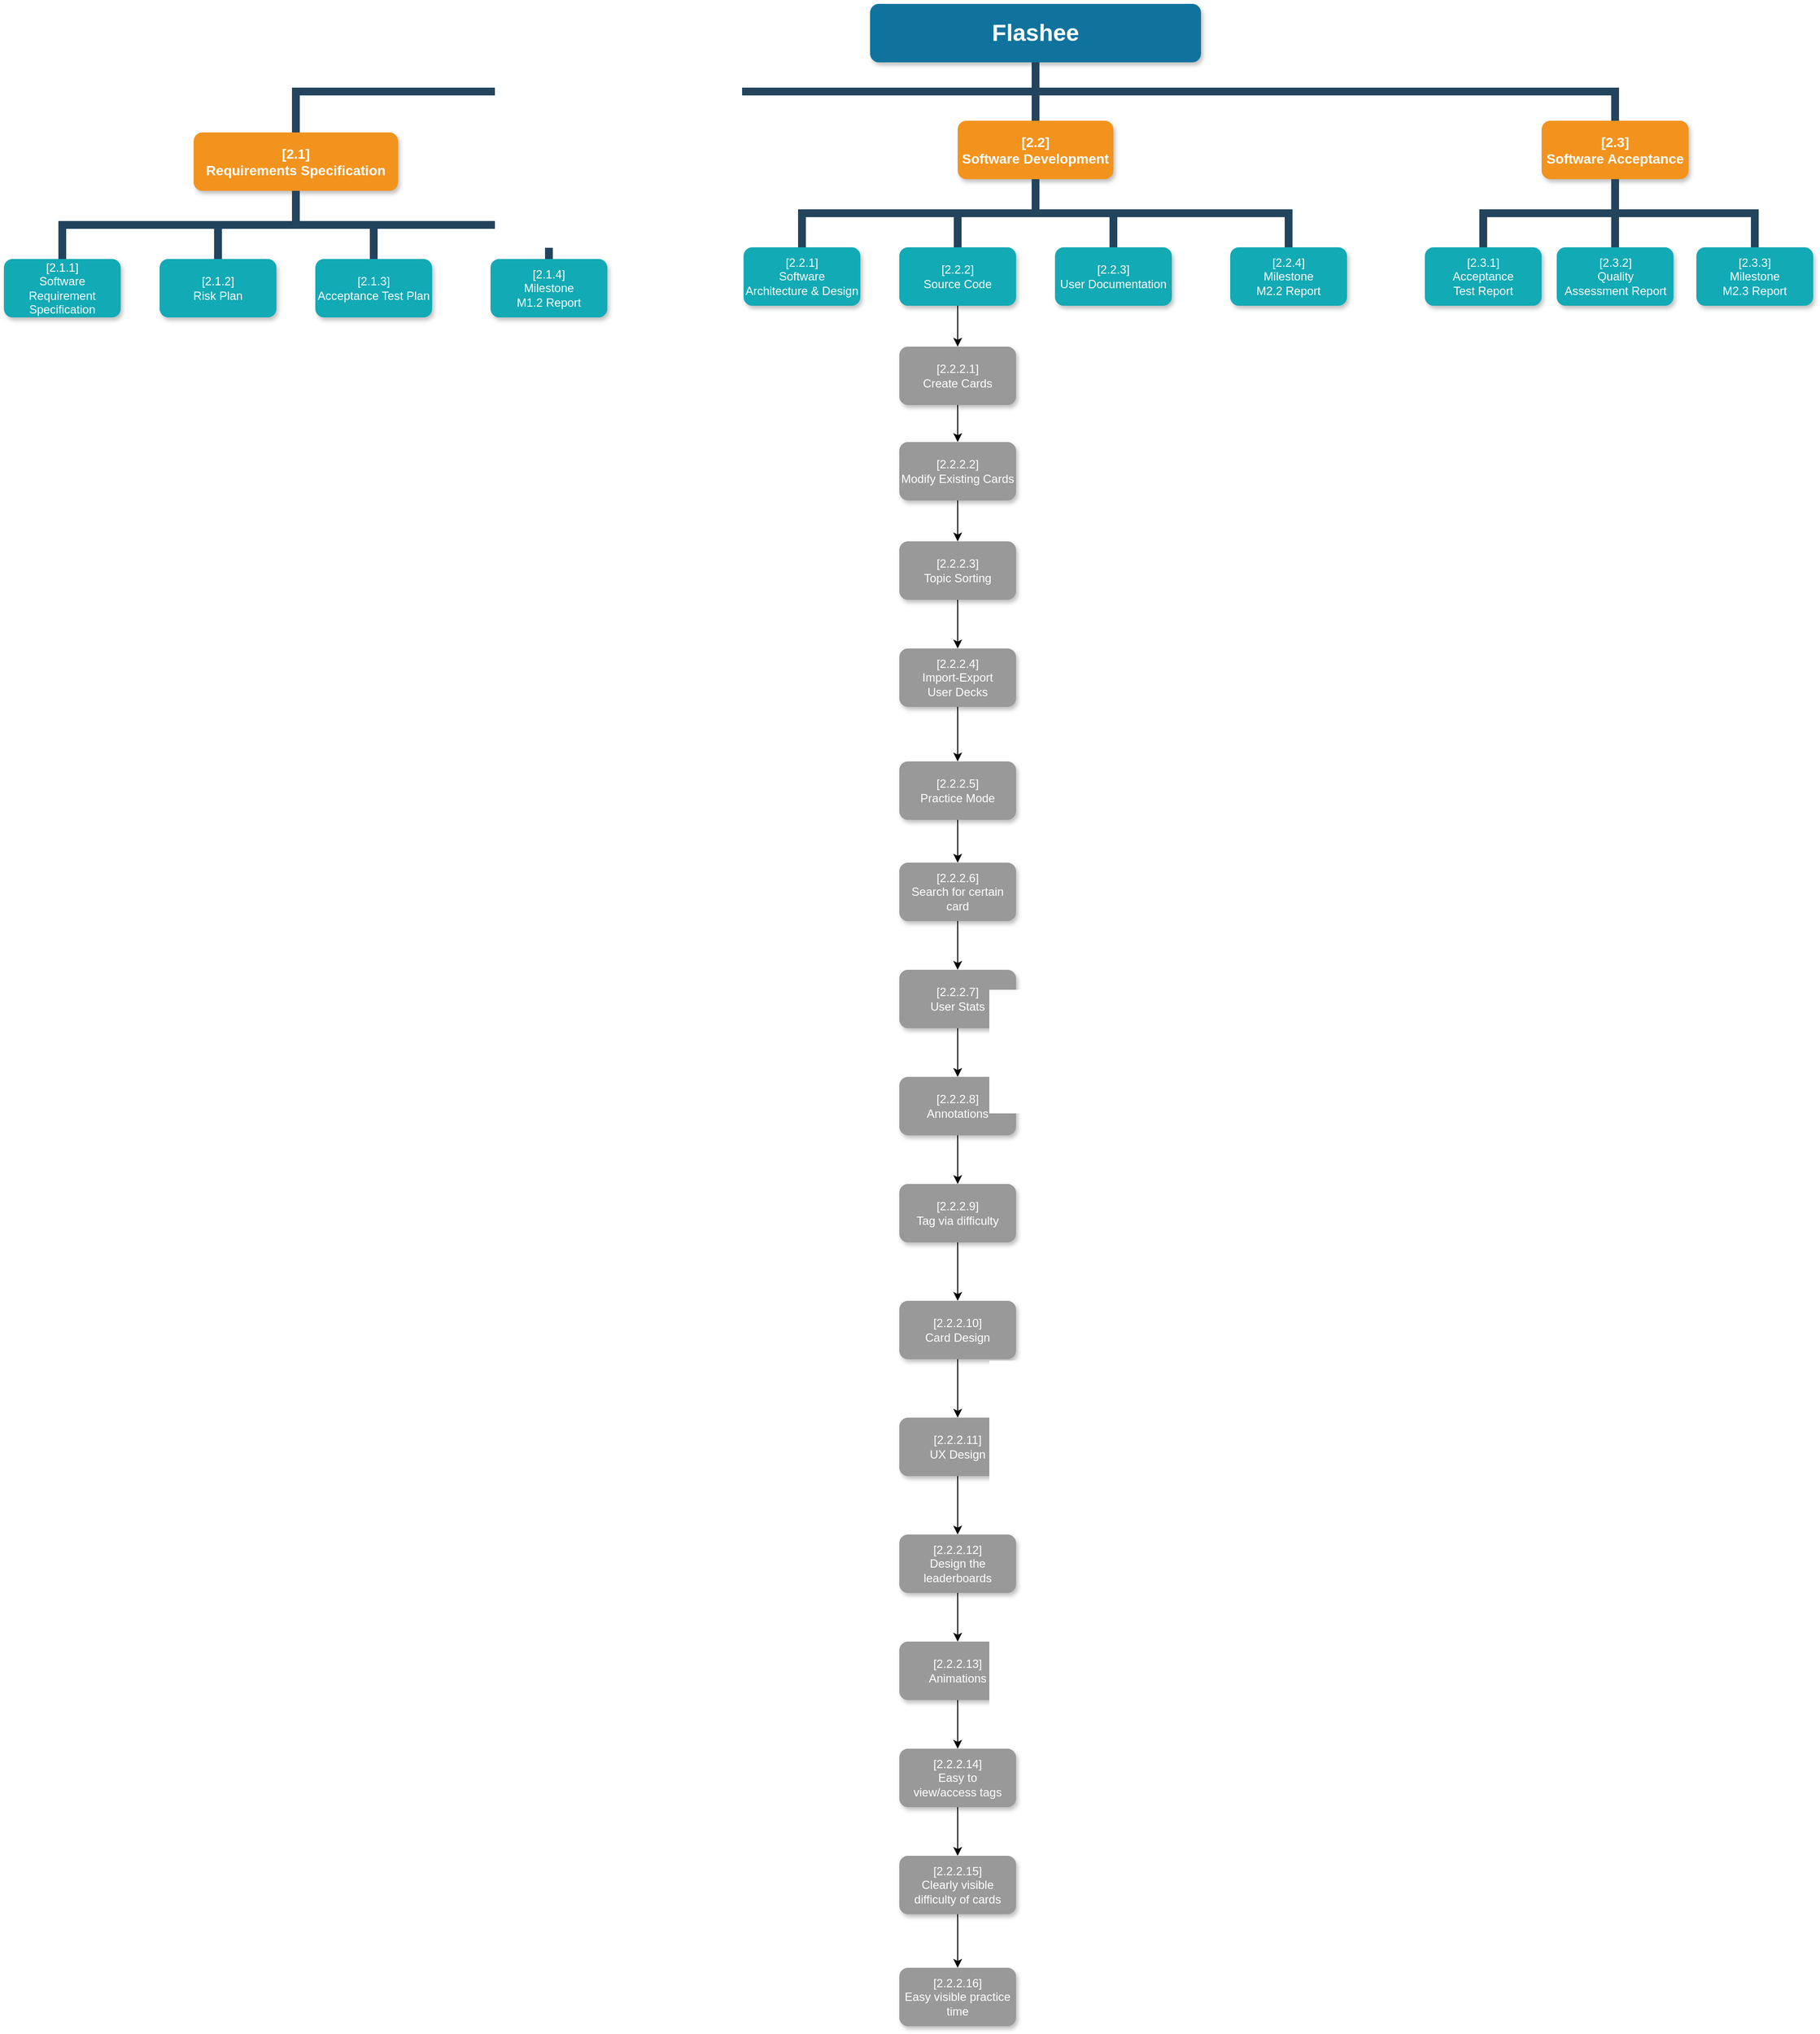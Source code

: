 <mxfile version="15.6.5" type="device"><diagram name="Page-1" id="64c3da0e-402f-94eb-ee01-a36477274f13"><mxGraphModel dx="2863" dy="926" grid="1" gridSize="10" guides="1" tooltips="1" connect="1" arrows="1" fold="1" page="1" pageScale="1" pageWidth="1169" pageHeight="826" background="none" math="0" shadow="0"><root><mxCell id="0"/><mxCell id="1" parent="0"/><mxCell id="2" value="Flashee&#13;" style="whiteSpace=wrap;rounded=1;shadow=1;fillColor=#10739E;strokeColor=none;fontColor=#FFFFFF;fontStyle=1;fontSize=24" parent="1" vertex="1"><mxGeometry x="320" y="48" width="340" height="60" as="geometry"/></mxCell><mxCell id="6" value="[2.2]&#10;Software Development" style="whiteSpace=wrap;rounded=1;fillColor=#F2931E;strokeColor=none;shadow=1;fontColor=#FFFFFF;fontStyle=1;fontSize=14" parent="1" vertex="1"><mxGeometry x="410" y="168" width="160" height="60" as="geometry"/></mxCell><mxCell id="7" value="[2.3]&#10;Software Acceptance" style="whiteSpace=wrap;rounded=1;fillColor=#F2931E;strokeColor=none;shadow=1;fontColor=#FFFFFF;fontStyle=1;fontSize=14" parent="1" vertex="1"><mxGeometry x="1010" y="168" width="151" height="60" as="geometry"/></mxCell><mxCell id="133" value="[2.2.1]&#10;Software&#10;Architecture &amp; Design" style="whiteSpace=wrap;rounded=1;fillColor=#12AAB5;strokeColor=none;shadow=1;fontColor=#FFFFFF;" parent="1" vertex="1"><mxGeometry x="190.0" y="298.0" width="120" height="60" as="geometry"/></mxCell><mxCell id="c1Y2VIs9oaKyS2-1-Twn-281" value="" style="edgeStyle=none;rounded=0;orthogonalLoop=1;jettySize=auto;html=1;" edge="1" parent="1" source="134" target="c1Y2VIs9oaKyS2-1-Twn-277"><mxGeometry relative="1" as="geometry"/></mxCell><mxCell id="134" value="[2.2.2]&#10;Source Code" style="whiteSpace=wrap;rounded=1;fillColor=#12AAB5;strokeColor=none;shadow=1;fontColor=#FFFFFF;" parent="1" vertex="1"><mxGeometry x="350.0" y="298.0" width="120" height="60" as="geometry"/></mxCell><mxCell id="155" value="[2.3.1]&#10;Acceptance &#10;Test Report" style="whiteSpace=wrap;rounded=1;fillColor=#12AAB5;strokeColor=none;shadow=1;fontColor=#FFFFFF;" parent="1" vertex="1"><mxGeometry x="890.0" y="298.0" width="120" height="60" as="geometry"/></mxCell><mxCell id="156" value="[2.3.2]&#10;Quality&#10;Assessment Report" style="whiteSpace=wrap;rounded=1;fillColor=#12AAB5;strokeColor=none;shadow=1;fontColor=#FFFFFF;" parent="1" vertex="1"><mxGeometry x="1025.5" y="298.0" width="120" height="60" as="geometry"/></mxCell><mxCell id="221" value="" style="edgeStyle=elbowEdgeStyle;elbow=vertical;rounded=0;fontColor=#000000;endArrow=none;endFill=0;strokeWidth=8;strokeColor=#23445D;" parent="1" source="6" target="133" edge="1"><mxGeometry width="100" height="100" relative="1" as="geometry"><mxPoint x="219" y="268" as="sourcePoint"/><mxPoint x="319" y="168" as="targetPoint"/></mxGeometry></mxCell><mxCell id="222" value="" style="edgeStyle=elbowEdgeStyle;elbow=vertical;rounded=0;fontColor=#000000;endArrow=none;endFill=0;strokeWidth=8;strokeColor=#23445D;" parent="1" source="6" target="134" edge="1"><mxGeometry width="100" height="100" relative="1" as="geometry"><mxPoint x="469" y="278" as="sourcePoint"/><mxPoint x="569" y="178" as="targetPoint"/></mxGeometry></mxCell><mxCell id="223" value="" style="edgeStyle=elbowEdgeStyle;elbow=vertical;rounded=0;fontColor=#000000;endArrow=none;endFill=0;strokeWidth=8;strokeColor=#23445D;" parent="1" source="7" target="155" edge="1"><mxGeometry width="100" height="100" relative="1" as="geometry"><mxPoint x="1080" y="298" as="sourcePoint"/><mxPoint x="980" y="188" as="targetPoint"/></mxGeometry></mxCell><mxCell id="224" value="" style="edgeStyle=elbowEdgeStyle;elbow=vertical;rounded=0;fontColor=#000000;endArrow=none;endFill=0;strokeWidth=8;strokeColor=#23445D;" parent="1" source="7" target="156" edge="1"><mxGeometry width="100" height="100" relative="1" as="geometry"><mxPoint x="1170" y="288" as="sourcePoint"/><mxPoint x="1270" y="188" as="targetPoint"/></mxGeometry></mxCell><mxCell id="231" value="" style="edgeStyle=elbowEdgeStyle;elbow=vertical;rounded=0;fontColor=#000000;endArrow=none;endFill=0;strokeWidth=8;strokeColor=#23445D;" parent="1" source="2" target="6" edge="1"><mxGeometry width="100" height="100" relative="1" as="geometry"><mxPoint x="-1" y="158" as="sourcePoint"/><mxPoint x="99" y="58" as="targetPoint"/></mxGeometry></mxCell><mxCell id="232" value="" style="edgeStyle=elbowEdgeStyle;elbow=vertical;rounded=0;fontColor=#000000;endArrow=none;endFill=0;strokeWidth=8;strokeColor=#23445D;" parent="1" source="2" target="7" edge="1"><mxGeometry width="100" height="100" relative="1" as="geometry"><mxPoint x="9" y="168" as="sourcePoint"/><mxPoint x="109" y="68" as="targetPoint"/></mxGeometry></mxCell><mxCell id="c1Y2VIs9oaKyS2-1-Twn-232" value="[2.1]&lt;br&gt;Requirements Specification" style="whiteSpace=wrap;html=1;rounded=1;shadow=1;fontSize=14;fontColor=#FFFFFF;fontStyle=1;strokeColor=none;fillColor=#F2931E;" vertex="1" parent="1"><mxGeometry x="-375" y="180" width="210" height="60" as="geometry"/></mxCell><mxCell id="c1Y2VIs9oaKyS2-1-Twn-238" value="" style="edgeStyle=elbowEdgeStyle;elbow=vertical;rounded=0;fontColor=#000000;endArrow=none;endFill=0;strokeWidth=8;strokeColor=#23445D;entryX=0.5;entryY=0;entryDx=0;entryDy=0;" edge="1" parent="1" target="c1Y2VIs9oaKyS2-1-Twn-232"><mxGeometry width="100" height="100" relative="1" as="geometry"><mxPoint x="490" y="138" as="sourcePoint"/><mxPoint x="190" y="138.0" as="targetPoint"/><Array as="points"><mxPoint x="370" y="138"/></Array></mxGeometry></mxCell><mxCell id="c1Y2VIs9oaKyS2-1-Twn-265" value="[2.2.3]&#10;User Documentation" style="whiteSpace=wrap;rounded=1;fillColor=#12AAB5;strokeColor=none;shadow=1;fontColor=#FFFFFF;" vertex="1" parent="1"><mxGeometry x="510.0" y="298.0" width="120" height="60" as="geometry"/></mxCell><mxCell id="c1Y2VIs9oaKyS2-1-Twn-266" value="" style="edgeStyle=elbowEdgeStyle;elbow=vertical;rounded=0;fontColor=#000000;endArrow=none;endFill=0;strokeWidth=8;strokeColor=#23445D;entryX=0.5;entryY=0;entryDx=0;entryDy=0;" edge="1" parent="1" target="c1Y2VIs9oaKyS2-1-Twn-265"><mxGeometry width="100" height="100" relative="1" as="geometry"><mxPoint x="380" y="263" as="sourcePoint"/><mxPoint x="510" y="298.0" as="targetPoint"/><Array as="points"><mxPoint x="360" y="263"/></Array></mxGeometry></mxCell><mxCell id="c1Y2VIs9oaKyS2-1-Twn-272" value="" style="edgeStyle=none;rounded=0;orthogonalLoop=1;jettySize=auto;html=1;" edge="1" parent="1" target="c1Y2VIs9oaKyS2-1-Twn-271"><mxGeometry relative="1" as="geometry"><mxPoint x="250" y="490.0" as="sourcePoint"/></mxGeometry></mxCell><mxCell id="c1Y2VIs9oaKyS2-1-Twn-274" value="" style="edgeStyle=none;rounded=0;orthogonalLoop=1;jettySize=auto;html=1;" edge="1" parent="1" target="c1Y2VIs9oaKyS2-1-Twn-273"><mxGeometry relative="1" as="geometry"><mxPoint x="250" y="613.0" as="sourcePoint"/></mxGeometry></mxCell><mxCell id="c1Y2VIs9oaKyS2-1-Twn-276" value="" style="edgeStyle=none;rounded=0;orthogonalLoop=1;jettySize=auto;html=1;" edge="1" parent="1" target="c1Y2VIs9oaKyS2-1-Twn-275"><mxGeometry relative="1" as="geometry"><mxPoint x="250" y="753.0" as="sourcePoint"/></mxGeometry></mxCell><mxCell id="c1Y2VIs9oaKyS2-1-Twn-282" value="" style="edgeStyle=none;rounded=0;orthogonalLoop=1;jettySize=auto;html=1;" edge="1" parent="1" source="c1Y2VIs9oaKyS2-1-Twn-277" target="c1Y2VIs9oaKyS2-1-Twn-278"><mxGeometry relative="1" as="geometry"/></mxCell><mxCell id="c1Y2VIs9oaKyS2-1-Twn-277" value="[2.2.2.1]&#10;Create Cards" style="whiteSpace=wrap;rounded=1;fillColor=#999999;strokeColor=none;shadow=1;fontColor=#FFFFFF;fontStyle=0" vertex="1" parent="1"><mxGeometry x="350.0" y="400.0" width="120" height="60" as="geometry"/></mxCell><mxCell id="c1Y2VIs9oaKyS2-1-Twn-283" value="" style="edgeStyle=none;rounded=0;orthogonalLoop=1;jettySize=auto;html=1;" edge="1" parent="1" source="c1Y2VIs9oaKyS2-1-Twn-278" target="c1Y2VIs9oaKyS2-1-Twn-279"><mxGeometry relative="1" as="geometry"/></mxCell><mxCell id="c1Y2VIs9oaKyS2-1-Twn-278" value="&lt;span&gt;[2.2.2.2]&lt;/span&gt;&lt;br style=&quot;padding: 0px ; margin: 0px&quot;&gt;&lt;span&gt;Modify Existing Cards&lt;/span&gt;" style="whiteSpace=wrap;html=1;rounded=1;shadow=1;fontColor=#FFFFFF;fontStyle=0;strokeColor=none;fillColor=#999999;" vertex="1" parent="1"><mxGeometry x="350.0" y="498.0" width="120" height="60" as="geometry"/></mxCell><mxCell id="c1Y2VIs9oaKyS2-1-Twn-284" value="" style="edgeStyle=none;rounded=0;orthogonalLoop=1;jettySize=auto;html=1;" edge="1" parent="1" source="c1Y2VIs9oaKyS2-1-Twn-279" target="c1Y2VIs9oaKyS2-1-Twn-280"><mxGeometry relative="1" as="geometry"/></mxCell><mxCell id="c1Y2VIs9oaKyS2-1-Twn-279" value="&lt;span&gt;[2.2.2.3]&lt;/span&gt;&lt;br style=&quot;padding: 0px ; margin: 0px&quot;&gt;&lt;span&gt;Topic Sorting&lt;/span&gt;" style="whiteSpace=wrap;html=1;rounded=1;shadow=1;fontColor=#FFFFFF;fontStyle=0;strokeColor=none;fillColor=#999999;" vertex="1" parent="1"><mxGeometry x="350.0" y="600.0" width="120" height="60" as="geometry"/></mxCell><mxCell id="c1Y2VIs9oaKyS2-1-Twn-286" value="" style="edgeStyle=none;rounded=0;orthogonalLoop=1;jettySize=auto;html=1;" edge="1" parent="1" source="c1Y2VIs9oaKyS2-1-Twn-280" target="c1Y2VIs9oaKyS2-1-Twn-285"><mxGeometry relative="1" as="geometry"/></mxCell><mxCell id="c1Y2VIs9oaKyS2-1-Twn-280" value="&lt;span&gt;[2.2.2.4]&lt;/span&gt;&lt;br style=&quot;padding: 0px ; margin: 0px&quot;&gt;Import-Export&lt;br&gt;User Decks" style="whiteSpace=wrap;html=1;rounded=1;shadow=1;fontColor=#FFFFFF;fontStyle=0;strokeColor=none;fillColor=#999999;" vertex="1" parent="1"><mxGeometry x="350.0" y="710.0" width="120" height="60" as="geometry"/></mxCell><mxCell id="c1Y2VIs9oaKyS2-1-Twn-288" value="" style="edgeStyle=none;rounded=0;orthogonalLoop=1;jettySize=auto;html=1;" edge="1" parent="1" source="c1Y2VIs9oaKyS2-1-Twn-285" target="c1Y2VIs9oaKyS2-1-Twn-287"><mxGeometry relative="1" as="geometry"/></mxCell><mxCell id="c1Y2VIs9oaKyS2-1-Twn-285" value="&lt;span style=&quot;color: rgb(255 , 255 , 255) ; font-family: &amp;#34;helvetica&amp;#34; ; font-size: 12px ; font-style: normal ; font-weight: normal ; letter-spacing: normal ; text-align: center ; text-indent: 0px ; text-transform: none ; word-spacing: 0px ; text-decoration: none&quot;&gt;[2.2.2.5]&lt;/span&gt;&lt;br style=&quot;color: rgb(255 , 255 , 255) ; font-family: &amp;#34;helvetica&amp;#34; ; font-size: 12px ; font-style: normal ; font-weight: normal ; letter-spacing: normal ; text-align: center ; text-indent: 0px ; text-transform: none ; word-spacing: 0px ; text-decoration: none ; padding: 0px ; margin: 0px&quot;&gt;&lt;span style=&quot;color: rgb(255 , 255 , 255) ; font-family: &amp;#34;helvetica&amp;#34; ; font-size: 12px ; font-style: normal ; font-weight: normal ; letter-spacing: normal ; text-align: center ; text-indent: 0px ; text-transform: none ; word-spacing: 0px ; text-decoration: none&quot;&gt;Practice Mode&lt;/span&gt;" style="whiteSpace=wrap;html=1;rounded=1;shadow=1;fontColor=#FFFFFF;fontStyle=0;strokeColor=none;fillColor=#999999;" vertex="1" parent="1"><mxGeometry x="350.0" y="826.0" width="120" height="60" as="geometry"/></mxCell><mxCell id="c1Y2VIs9oaKyS2-1-Twn-290" value="" style="edgeStyle=none;rounded=0;orthogonalLoop=1;jettySize=auto;html=1;" edge="1" parent="1" source="c1Y2VIs9oaKyS2-1-Twn-287" target="c1Y2VIs9oaKyS2-1-Twn-289"><mxGeometry relative="1" as="geometry"/></mxCell><mxCell id="c1Y2VIs9oaKyS2-1-Twn-287" value="&lt;span&gt;[2.2.2.6]&lt;/span&gt;&lt;br style=&quot;padding: 0px ; margin: 0px&quot;&gt;&lt;span&gt;Search for certain card&lt;/span&gt;" style="whiteSpace=wrap;html=1;rounded=1;shadow=1;fontColor=#FFFFFF;fontStyle=0;strokeColor=none;fillColor=#999999;" vertex="1" parent="1"><mxGeometry x="350.0" y="930.0" width="120" height="60" as="geometry"/></mxCell><mxCell id="c1Y2VIs9oaKyS2-1-Twn-292" value="" style="edgeStyle=none;rounded=0;orthogonalLoop=1;jettySize=auto;html=1;" edge="1" parent="1" source="c1Y2VIs9oaKyS2-1-Twn-289" target="c1Y2VIs9oaKyS2-1-Twn-291"><mxGeometry relative="1" as="geometry"/></mxCell><mxCell id="c1Y2VIs9oaKyS2-1-Twn-289" value="&lt;span style=&quot;color: rgb(255 , 255 , 255) ; font-family: &amp;#34;helvetica&amp;#34; ; font-size: 12px ; font-style: normal ; font-weight: normal ; letter-spacing: normal ; text-align: center ; text-indent: 0px ; text-transform: none ; word-spacing: 0px ; text-decoration: none&quot;&gt;[2.2.2.7]&lt;/span&gt;&lt;br style=&quot;color: rgb(255 , 255 , 255) ; font-family: &amp;#34;helvetica&amp;#34; ; font-size: 12px ; font-style: normal ; font-weight: normal ; letter-spacing: normal ; text-align: center ; text-indent: 0px ; text-transform: none ; word-spacing: 0px ; text-decoration: none ; padding: 0px ; margin: 0px&quot;&gt;&lt;span style=&quot;color: rgb(255 , 255 , 255) ; font-family: &amp;#34;helvetica&amp;#34; ; font-size: 12px ; font-style: normal ; font-weight: normal ; letter-spacing: normal ; text-align: center ; text-indent: 0px ; text-transform: none ; word-spacing: 0px ; text-decoration: none&quot;&gt;User Stats&lt;/span&gt;" style="whiteSpace=wrap;html=1;rounded=1;shadow=1;fontColor=#FFFFFF;fontStyle=0;strokeColor=none;fillColor=#999999;" vertex="1" parent="1"><mxGeometry x="350.0" y="1040.0" width="120" height="60" as="geometry"/></mxCell><mxCell id="c1Y2VIs9oaKyS2-1-Twn-294" value="" style="edgeStyle=none;rounded=0;orthogonalLoop=1;jettySize=auto;html=1;" edge="1" parent="1" source="c1Y2VIs9oaKyS2-1-Twn-291" target="c1Y2VIs9oaKyS2-1-Twn-293"><mxGeometry relative="1" as="geometry"/></mxCell><mxCell id="c1Y2VIs9oaKyS2-1-Twn-291" value="&lt;span style=&quot;color: rgb(255 , 255 , 255) ; font-family: &amp;#34;helvetica&amp;#34; ; font-size: 12px ; font-style: normal ; font-weight: normal ; letter-spacing: normal ; text-align: center ; text-indent: 0px ; text-transform: none ; word-spacing: 0px ; text-decoration: none&quot;&gt;[2.2.2.8]&lt;/span&gt;&lt;br style=&quot;color: rgb(255 , 255 , 255) ; font-family: &amp;#34;helvetica&amp;#34; ; font-size: 12px ; font-style: normal ; font-weight: normal ; letter-spacing: normal ; text-align: center ; text-indent: 0px ; text-transform: none ; word-spacing: 0px ; text-decoration: none ; padding: 0px ; margin: 0px&quot;&gt;&lt;span style=&quot;color: rgb(255 , 255 , 255) ; font-family: &amp;#34;helvetica&amp;#34; ; font-size: 12px ; font-style: normal ; font-weight: normal ; letter-spacing: normal ; text-align: center ; text-indent: 0px ; text-transform: none ; word-spacing: 0px ; text-decoration: none&quot;&gt;Annotations&lt;/span&gt;" style="whiteSpace=wrap;html=1;rounded=1;shadow=1;fontColor=#FFFFFF;fontStyle=0;strokeColor=none;fillColor=#999999;" vertex="1" parent="1"><mxGeometry x="350.0" y="1150.0" width="120" height="60" as="geometry"/></mxCell><mxCell id="c1Y2VIs9oaKyS2-1-Twn-296" value="" style="edgeStyle=none;rounded=0;orthogonalLoop=1;jettySize=auto;html=1;" edge="1" parent="1" source="c1Y2VIs9oaKyS2-1-Twn-293" target="c1Y2VIs9oaKyS2-1-Twn-295"><mxGeometry relative="1" as="geometry"/></mxCell><mxCell id="c1Y2VIs9oaKyS2-1-Twn-293" value="&lt;span&gt;[2.2.2.9]&lt;/span&gt;&lt;br style=&quot;padding: 0px ; margin: 0px&quot;&gt;&lt;span&gt;Tag via difficulty&lt;/span&gt;" style="whiteSpace=wrap;html=1;rounded=1;shadow=1;fontColor=#FFFFFF;fontStyle=0;strokeColor=none;fillColor=#999999;" vertex="1" parent="1"><mxGeometry x="350.0" y="1260.0" width="120" height="60" as="geometry"/></mxCell><mxCell id="c1Y2VIs9oaKyS2-1-Twn-298" value="" style="edgeStyle=none;rounded=0;orthogonalLoop=1;jettySize=auto;html=1;" edge="1" parent="1" source="c1Y2VIs9oaKyS2-1-Twn-295" target="c1Y2VIs9oaKyS2-1-Twn-297"><mxGeometry relative="1" as="geometry"/></mxCell><mxCell id="c1Y2VIs9oaKyS2-1-Twn-295" value="&lt;span style=&quot;color: rgb(255 , 255 , 255) ; font-family: &amp;#34;helvetica&amp;#34; ; font-size: 12px ; font-style: normal ; font-weight: normal ; letter-spacing: normal ; text-align: center ; text-indent: 0px ; text-transform: none ; word-spacing: 0px ; text-decoration: none&quot;&gt;[2.2.2.10]&lt;/span&gt;&lt;br style=&quot;color: rgb(255 , 255 , 255) ; font-family: &amp;#34;helvetica&amp;#34; ; font-size: 12px ; font-style: normal ; font-weight: normal ; letter-spacing: normal ; text-align: center ; text-indent: 0px ; text-transform: none ; word-spacing: 0px ; text-decoration: none ; padding: 0px ; margin: 0px&quot;&gt;&lt;font face=&quot;helvetica&quot;&gt;Card Design&lt;/font&gt;" style="whiteSpace=wrap;html=1;rounded=1;shadow=1;fontColor=#FFFFFF;fontStyle=0;strokeColor=none;fillColor=#999999;" vertex="1" parent="1"><mxGeometry x="350.0" y="1380.0" width="120" height="60" as="geometry"/></mxCell><mxCell id="c1Y2VIs9oaKyS2-1-Twn-300" value="" style="edgeStyle=none;rounded=0;orthogonalLoop=1;jettySize=auto;html=1;" edge="1" parent="1" source="c1Y2VIs9oaKyS2-1-Twn-297" target="c1Y2VIs9oaKyS2-1-Twn-299"><mxGeometry relative="1" as="geometry"/></mxCell><mxCell id="c1Y2VIs9oaKyS2-1-Twn-297" value="&lt;span style=&quot;color: rgb(255 , 255 , 255) ; font-family: &amp;#34;helvetica&amp;#34; ; font-size: 12px ; font-style: normal ; font-weight: normal ; letter-spacing: normal ; text-align: center ; text-indent: 0px ; text-transform: none ; word-spacing: 0px ; text-decoration: none&quot;&gt;[2.2.2.11]&lt;/span&gt;&lt;br style=&quot;color: rgb(255 , 255 , 255) ; font-family: &amp;#34;helvetica&amp;#34; ; font-size: 12px ; font-style: normal ; font-weight: normal ; letter-spacing: normal ; text-align: center ; text-indent: 0px ; text-transform: none ; word-spacing: 0px ; text-decoration: none ; padding: 0px ; margin: 0px&quot;&gt;&lt;font face=&quot;helvetica&quot;&gt;UX Design&lt;/font&gt;" style="whiteSpace=wrap;html=1;rounded=1;shadow=1;fontColor=#FFFFFF;fontStyle=0;strokeColor=none;fillColor=#999999;" vertex="1" parent="1"><mxGeometry x="350.0" y="1500.0" width="120" height="60" as="geometry"/></mxCell><mxCell id="c1Y2VIs9oaKyS2-1-Twn-302" value="" style="edgeStyle=none;rounded=0;orthogonalLoop=1;jettySize=auto;html=1;" edge="1" parent="1" source="c1Y2VIs9oaKyS2-1-Twn-299" target="c1Y2VIs9oaKyS2-1-Twn-301"><mxGeometry relative="1" as="geometry"/></mxCell><mxCell id="c1Y2VIs9oaKyS2-1-Twn-299" value="&lt;span&gt;[2.2.2.12]&lt;/span&gt;&lt;br style=&quot;padding: 0px ; margin: 0px&quot;&gt;Design the leaderboards" style="whiteSpace=wrap;html=1;rounded=1;shadow=1;fontColor=#FFFFFF;fontStyle=0;strokeColor=none;fillColor=#999999;" vertex="1" parent="1"><mxGeometry x="350.0" y="1620.0" width="120" height="60" as="geometry"/></mxCell><mxCell id="c1Y2VIs9oaKyS2-1-Twn-304" value="" style="edgeStyle=none;rounded=0;orthogonalLoop=1;jettySize=auto;html=1;" edge="1" parent="1" source="c1Y2VIs9oaKyS2-1-Twn-301" target="c1Y2VIs9oaKyS2-1-Twn-303"><mxGeometry relative="1" as="geometry"/></mxCell><mxCell id="c1Y2VIs9oaKyS2-1-Twn-301" value="&lt;span style=&quot;color: rgb(255 , 255 , 255) ; font-family: &amp;#34;helvetica&amp;#34; ; font-size: 12px ; font-style: normal ; font-weight: normal ; letter-spacing: normal ; text-align: center ; text-indent: 0px ; text-transform: none ; word-spacing: 0px ; text-decoration: none&quot;&gt;[2.2.2.13]&lt;/span&gt;&lt;br style=&quot;color: rgb(255 , 255 , 255) ; font-family: &amp;#34;helvetica&amp;#34; ; font-size: 12px ; font-style: normal ; font-weight: normal ; letter-spacing: normal ; text-align: center ; text-indent: 0px ; text-transform: none ; word-spacing: 0px ; text-decoration: none ; padding: 0px ; margin: 0px&quot;&gt;&lt;span style=&quot;color: rgb(255 , 255 , 255) ; font-family: &amp;#34;helvetica&amp;#34; ; font-size: 12px ; font-style: normal ; font-weight: normal ; letter-spacing: normal ; text-align: center ; text-indent: 0px ; text-transform: none ; word-spacing: 0px ; text-decoration: none&quot;&gt;Animations&lt;/span&gt;" style="whiteSpace=wrap;html=1;rounded=1;shadow=1;fontColor=#FFFFFF;fontStyle=0;strokeColor=none;fillColor=#999999;" vertex="1" parent="1"><mxGeometry x="350.0" y="1730" width="120" height="60" as="geometry"/></mxCell><mxCell id="c1Y2VIs9oaKyS2-1-Twn-306" value="" style="edgeStyle=none;rounded=0;orthogonalLoop=1;jettySize=auto;html=1;" edge="1" parent="1" source="c1Y2VIs9oaKyS2-1-Twn-303" target="c1Y2VIs9oaKyS2-1-Twn-305"><mxGeometry relative="1" as="geometry"/></mxCell><mxCell id="c1Y2VIs9oaKyS2-1-Twn-303" value="&lt;span&gt;[2.2.2.14]&lt;/span&gt;&lt;br style=&quot;padding: 0px ; margin: 0px&quot;&gt;Easy to &lt;br&gt;view/access tags" style="whiteSpace=wrap;html=1;rounded=1;shadow=1;fontColor=#FFFFFF;fontStyle=0;strokeColor=none;fillColor=#999999;" vertex="1" parent="1"><mxGeometry x="350.0" y="1840" width="120" height="60" as="geometry"/></mxCell><mxCell id="c1Y2VIs9oaKyS2-1-Twn-308" value="" style="edgeStyle=none;rounded=0;orthogonalLoop=1;jettySize=auto;html=1;" edge="1" parent="1" source="c1Y2VIs9oaKyS2-1-Twn-305" target="c1Y2VIs9oaKyS2-1-Twn-307"><mxGeometry relative="1" as="geometry"/></mxCell><mxCell id="c1Y2VIs9oaKyS2-1-Twn-305" value="&lt;span&gt;[2.2.2.15]&lt;/span&gt;&lt;br style=&quot;padding: 0px ; margin: 0px&quot;&gt;&lt;span&gt;Clearly visible difficulty of cards&lt;/span&gt;" style="whiteSpace=wrap;html=1;rounded=1;shadow=1;fontColor=#FFFFFF;fontStyle=0;strokeColor=none;fillColor=#999999;" vertex="1" parent="1"><mxGeometry x="350.0" y="1950" width="120" height="60" as="geometry"/></mxCell><mxCell id="c1Y2VIs9oaKyS2-1-Twn-307" value="&lt;span style=&quot;color: rgb(255 , 255 , 255) ; font-family: &amp;#34;helvetica&amp;#34; ; font-size: 12px ; font-style: normal ; font-weight: normal ; letter-spacing: normal ; text-align: center ; text-indent: 0px ; text-transform: none ; word-spacing: 0px ; text-decoration: none&quot;&gt;[2.2.2.16]&lt;/span&gt;&lt;br style=&quot;color: rgb(255 , 255 , 255) ; font-family: &amp;#34;helvetica&amp;#34; ; font-size: 12px ; font-style: normal ; font-weight: normal ; letter-spacing: normal ; text-align: center ; text-indent: 0px ; text-transform: none ; word-spacing: 0px ; text-decoration: none ; padding: 0px ; margin: 0px&quot;&gt;&lt;font face=&quot;helvetica&quot;&gt;Easy visible practice time&lt;/font&gt;" style="whiteSpace=wrap;html=1;rounded=1;shadow=1;fontColor=#FFFFFF;fontStyle=0;strokeColor=none;fillColor=#999999;" vertex="1" parent="1"><mxGeometry x="350.0" y="2065" width="120" height="60" as="geometry"/></mxCell><mxCell id="c1Y2VIs9oaKyS2-1-Twn-311" value="[2.2.4]&#10;Milestone&#10;M2.2 Report" style="whiteSpace=wrap;rounded=1;fillColor=#12AAB5;strokeColor=none;shadow=1;fontColor=#FFFFFF;" vertex="1" parent="1"><mxGeometry x="690.0" y="298.0" width="120" height="60" as="geometry"/></mxCell><mxCell id="c1Y2VIs9oaKyS2-1-Twn-313" value="" style="edgeStyle=elbowEdgeStyle;elbow=vertical;rounded=0;fontColor=#000000;endArrow=none;endFill=0;strokeWidth=8;strokeColor=#23445D;entryX=0.5;entryY=0;entryDx=0;entryDy=0;" edge="1" parent="1" target="c1Y2VIs9oaKyS2-1-Twn-311"><mxGeometry width="100" height="100" relative="1" as="geometry"><mxPoint x="570" y="263" as="sourcePoint"/><mxPoint x="740" y="298.0" as="targetPoint"/><Array as="points"><mxPoint x="530" y="263"/></Array></mxGeometry></mxCell><mxCell id="c1Y2VIs9oaKyS2-1-Twn-314" value="[2.3.3]&#10;Milestone&#10;M2.3 Report" style="whiteSpace=wrap;rounded=1;fillColor=#12AAB5;strokeColor=none;shadow=1;fontColor=#FFFFFF;" vertex="1" parent="1"><mxGeometry x="1169.0" y="298.0" width="120" height="60" as="geometry"/></mxCell><mxCell id="c1Y2VIs9oaKyS2-1-Twn-315" value="" style="edgeStyle=elbowEdgeStyle;elbow=vertical;rounded=0;fontColor=#000000;endArrow=none;endFill=0;strokeWidth=8;strokeColor=#23445D;entryX=0.5;entryY=0;entryDx=0;entryDy=0;" edge="1" parent="1" target="c1Y2VIs9oaKyS2-1-Twn-314"><mxGeometry width="100" height="100" relative="1" as="geometry"><mxPoint x="1080" y="263" as="sourcePoint"/><mxPoint x="1220" y="298" as="targetPoint"/><Array as="points"><mxPoint x="1010" y="263"/></Array></mxGeometry></mxCell><mxCell id="c1Y2VIs9oaKyS2-1-Twn-316" value="[2.1.1]&#10;Software Requirement Specification" style="whiteSpace=wrap;rounded=1;fillColor=#12AAB5;strokeColor=none;shadow=1;fontColor=#FFFFFF;" vertex="1" parent="1"><mxGeometry x="-570.0" y="310.0" width="120" height="60" as="geometry"/></mxCell><mxCell id="c1Y2VIs9oaKyS2-1-Twn-317" value="[2.1.2]&#10;Risk Plan" style="whiteSpace=wrap;rounded=1;fillColor=#12AAB5;strokeColor=none;shadow=1;fontColor=#FFFFFF;" vertex="1" parent="1"><mxGeometry x="-410.0" y="310.0" width="120" height="60" as="geometry"/></mxCell><mxCell id="c1Y2VIs9oaKyS2-1-Twn-318" value="" style="edgeStyle=elbowEdgeStyle;elbow=vertical;rounded=0;fontColor=#000000;endArrow=none;endFill=0;strokeWidth=8;strokeColor=#23445D;" edge="1" parent="1" target="c1Y2VIs9oaKyS2-1-Twn-316"><mxGeometry width="100" height="100" relative="1" as="geometry"><mxPoint x="-270" y="240" as="sourcePoint"/><mxPoint x="-441" y="180" as="targetPoint"/></mxGeometry></mxCell><mxCell id="c1Y2VIs9oaKyS2-1-Twn-319" value="[2.1.3]&#10;Acceptance Test Plan" style="whiteSpace=wrap;rounded=1;fillColor=#12AAB5;strokeColor=none;shadow=1;fontColor=#FFFFFF;" vertex="1" parent="1"><mxGeometry x="-250.0" y="310.0" width="120" height="60" as="geometry"/></mxCell><mxCell id="c1Y2VIs9oaKyS2-1-Twn-320" value="" style="edgeStyle=elbowEdgeStyle;elbow=vertical;rounded=0;fontColor=#000000;endArrow=none;endFill=0;strokeWidth=8;strokeColor=#23445D;entryX=0.5;entryY=0;entryDx=0;entryDy=0;" edge="1" parent="1" target="c1Y2VIs9oaKyS2-1-Twn-319"><mxGeometry width="100" height="100" relative="1" as="geometry"><mxPoint x="-380" y="275" as="sourcePoint"/><mxPoint x="-250" y="310.0" as="targetPoint"/><Array as="points"><mxPoint x="-400" y="275"/></Array></mxGeometry></mxCell><mxCell id="c1Y2VIs9oaKyS2-1-Twn-321" value="[2.1.4]&#10;Milestone&#10;M1.2 Report" style="whiteSpace=wrap;rounded=1;fillColor=#12AAB5;strokeColor=none;shadow=1;fontColor=#FFFFFF;" vertex="1" parent="1"><mxGeometry x="-70.0" y="310.0" width="120" height="60" as="geometry"/></mxCell><mxCell id="c1Y2VIs9oaKyS2-1-Twn-322" value="" style="edgeStyle=elbowEdgeStyle;elbow=vertical;rounded=0;fontColor=#000000;endArrow=none;endFill=0;strokeWidth=8;strokeColor=#23445D;entryX=0.5;entryY=0;entryDx=0;entryDy=0;" edge="1" parent="1" target="c1Y2VIs9oaKyS2-1-Twn-321"><mxGeometry width="100" height="100" relative="1" as="geometry"><mxPoint x="-190" y="275" as="sourcePoint"/><mxPoint x="-20" y="310.0" as="targetPoint"/><Array as="points"><mxPoint x="-230" y="275"/></Array></mxGeometry></mxCell><mxCell id="c1Y2VIs9oaKyS2-1-Twn-323" value="" style="edgeStyle=elbowEdgeStyle;elbow=vertical;rounded=0;fontColor=#000000;endArrow=none;endFill=0;strokeWidth=8;strokeColor=#23445D;" edge="1" parent="1"><mxGeometry width="100" height="100" relative="1" as="geometry"><mxPoint x="-270" y="240" as="sourcePoint"/><mxPoint x="-350" y="310.0" as="targetPoint"/></mxGeometry></mxCell></root></mxGraphModel></diagram></mxfile>